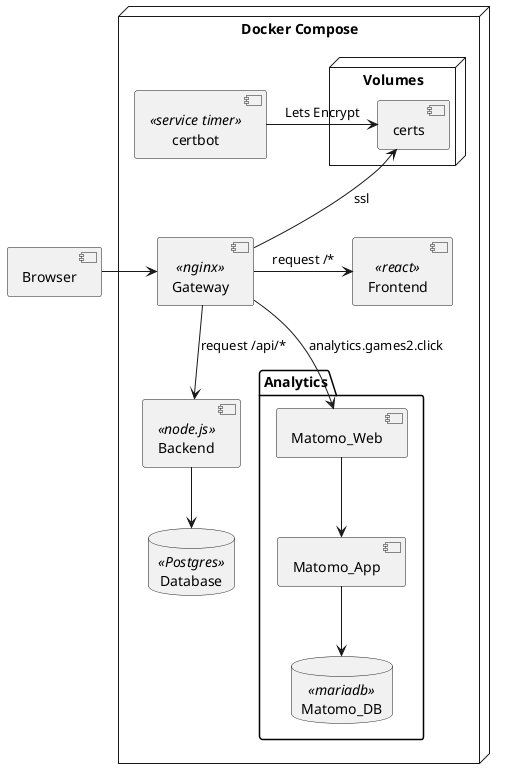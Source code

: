 @startuml

component Browser {
}

node "Docker Compose" {
    [Gateway] <<nginx>>

    [Frontend] <<react>>
    [certbot] <<service timer>>
    [Backend] <<node.js>>
    database "Database" <<Postgres>>

    node "Volumes" {
        [certs]
    }

    package "Analytics" {
        [Matomo_Web]
        [Matomo_App]
        database "Matomo_DB" <<mariadb>>
    }
}

Browser -r-> Gateway

Gateway -u-> certs : ssl
Gateway -r-> Frontend : request /*
Gateway -d-> Backend : request /api/*
Backend -d-> "Database"

certbot -l-> certs : Lets Encrypt

Gateway --> Matomo_Web : analytics.games2.click
Matomo_Web --> Matomo_App
Matomo_App --> "Matomo_DB"

@enduml
